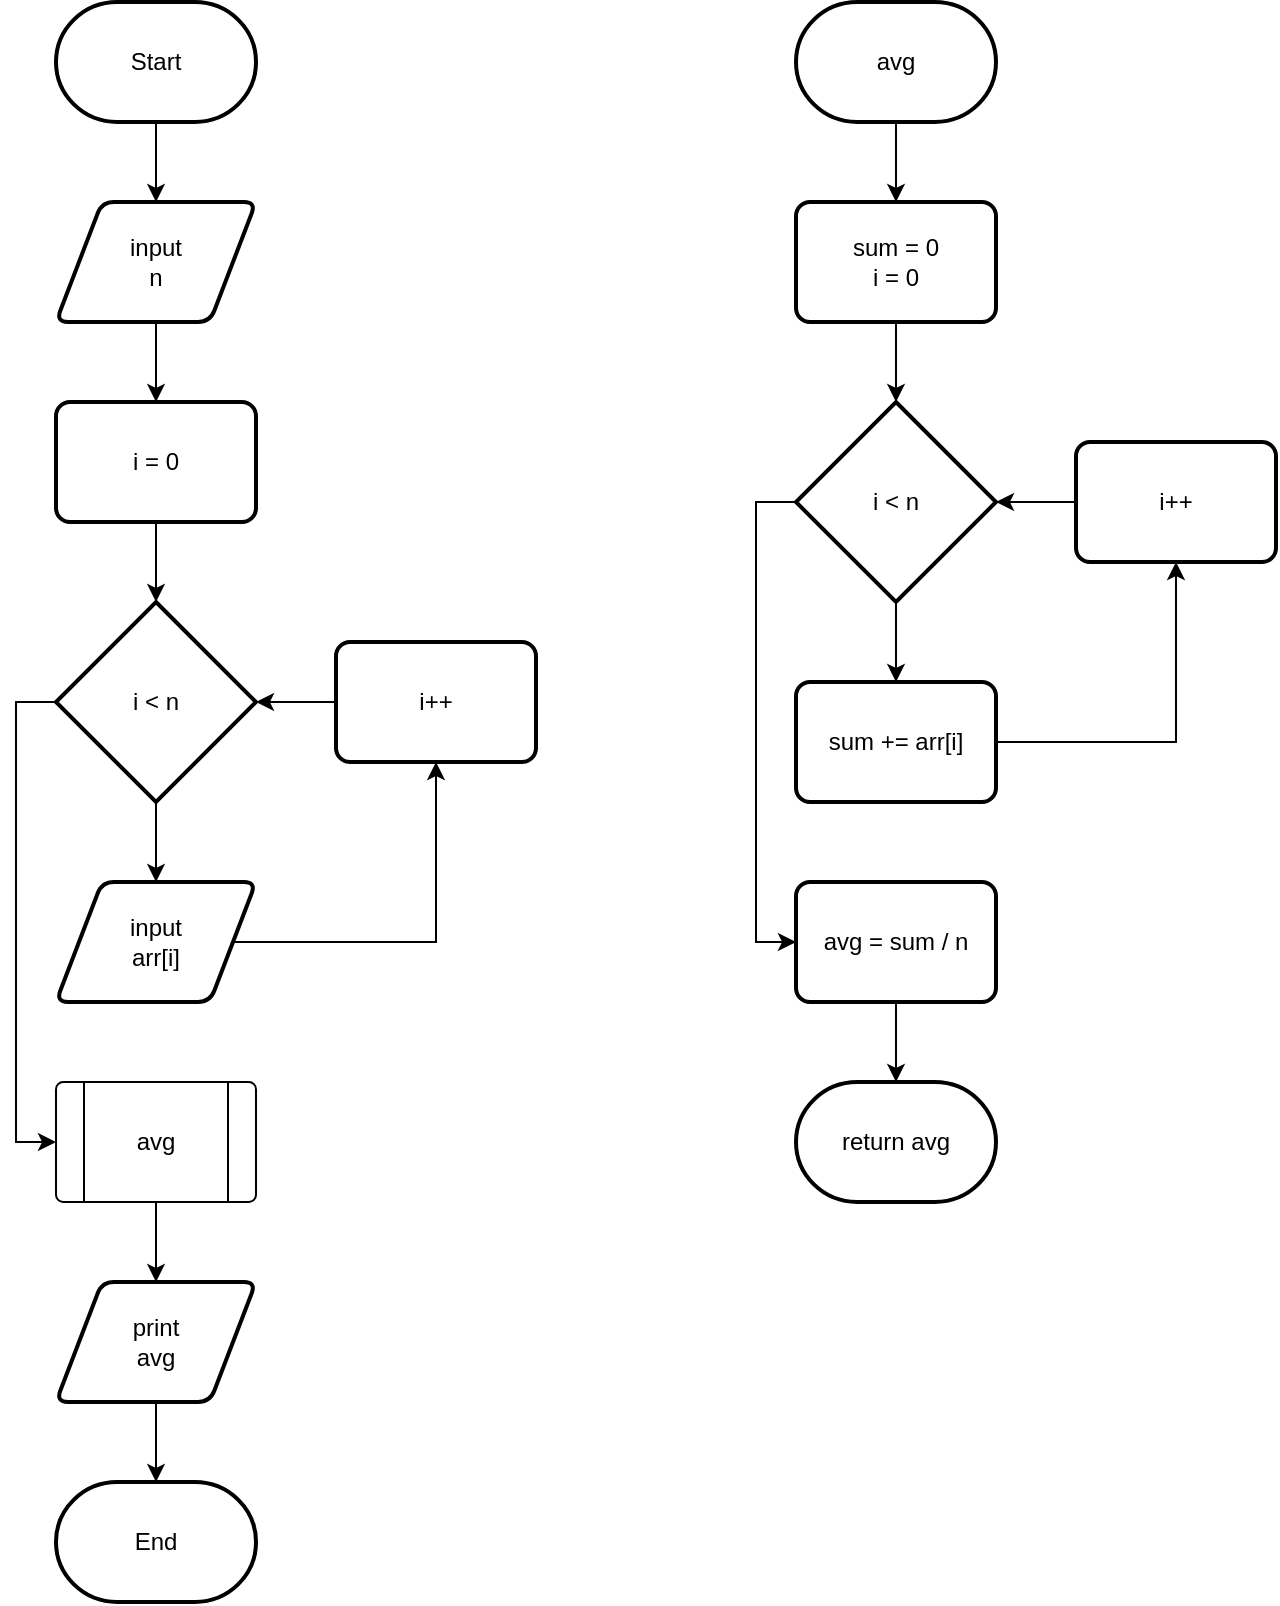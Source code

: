 <mxfile version="21.2.3" type="device">
  <diagram name="Page-1" id="qpa4ythTmkGnN0hlQlPB">
    <mxGraphModel dx="593" dy="644" grid="1" gridSize="10" guides="1" tooltips="1" connect="1" arrows="1" fold="1" page="1" pageScale="1" pageWidth="1200" pageHeight="1600" math="0" shadow="0">
      <root>
        <mxCell id="0" />
        <mxCell id="1" parent="0" />
        <mxCell id="SJl9S5k6pzfphBeWM_fD-13" value="" style="edgeStyle=orthogonalEdgeStyle;rounded=0;orthogonalLoop=1;jettySize=auto;html=1;" edge="1" parent="1" source="SJl9S5k6pzfphBeWM_fD-1" target="SJl9S5k6pzfphBeWM_fD-2">
          <mxGeometry relative="1" as="geometry" />
        </mxCell>
        <mxCell id="SJl9S5k6pzfphBeWM_fD-1" value="Start" style="strokeWidth=2;html=1;shape=mxgraph.flowchart.terminator;whiteSpace=wrap;" vertex="1" parent="1">
          <mxGeometry x="110" y="40" width="100" height="60" as="geometry" />
        </mxCell>
        <mxCell id="SJl9S5k6pzfphBeWM_fD-14" value="" style="edgeStyle=orthogonalEdgeStyle;rounded=0;orthogonalLoop=1;jettySize=auto;html=1;" edge="1" parent="1" source="SJl9S5k6pzfphBeWM_fD-2" target="SJl9S5k6pzfphBeWM_fD-5">
          <mxGeometry relative="1" as="geometry" />
        </mxCell>
        <mxCell id="SJl9S5k6pzfphBeWM_fD-2" value="&lt;div&gt;input&lt;/div&gt;&lt;div&gt;n&lt;br&gt;&lt;/div&gt;" style="shape=parallelogram;html=1;strokeWidth=2;perimeter=parallelogramPerimeter;whiteSpace=wrap;rounded=1;arcSize=12;size=0.23;" vertex="1" parent="1">
          <mxGeometry x="110" y="140" width="100" height="60" as="geometry" />
        </mxCell>
        <mxCell id="SJl9S5k6pzfphBeWM_fD-7" style="edgeStyle=orthogonalEdgeStyle;rounded=0;orthogonalLoop=1;jettySize=auto;html=1;exitX=1;exitY=0.5;exitDx=0;exitDy=0;entryX=0.5;entryY=1;entryDx=0;entryDy=0;" edge="1" parent="1" source="SJl9S5k6pzfphBeWM_fD-3" target="SJl9S5k6pzfphBeWM_fD-6">
          <mxGeometry relative="1" as="geometry" />
        </mxCell>
        <mxCell id="SJl9S5k6pzfphBeWM_fD-3" value="&lt;div&gt;input&lt;/div&gt;&lt;div&gt;arr[i]&lt;br&gt;&lt;/div&gt;" style="shape=parallelogram;html=1;strokeWidth=2;perimeter=parallelogramPerimeter;whiteSpace=wrap;rounded=1;arcSize=12;size=0.23;" vertex="1" parent="1">
          <mxGeometry x="110" y="480" width="100" height="60" as="geometry" />
        </mxCell>
        <mxCell id="SJl9S5k6pzfphBeWM_fD-9" value="" style="edgeStyle=orthogonalEdgeStyle;rounded=0;orthogonalLoop=1;jettySize=auto;html=1;" edge="1" parent="1" source="SJl9S5k6pzfphBeWM_fD-4" target="SJl9S5k6pzfphBeWM_fD-3">
          <mxGeometry relative="1" as="geometry" />
        </mxCell>
        <mxCell id="SJl9S5k6pzfphBeWM_fD-12" style="edgeStyle=orthogonalEdgeStyle;rounded=0;orthogonalLoop=1;jettySize=auto;html=1;exitX=0;exitY=0.5;exitDx=0;exitDy=0;exitPerimeter=0;entryX=0;entryY=0.5;entryDx=0;entryDy=0;" edge="1" parent="1" source="SJl9S5k6pzfphBeWM_fD-4" target="SJl9S5k6pzfphBeWM_fD-10">
          <mxGeometry relative="1" as="geometry" />
        </mxCell>
        <mxCell id="SJl9S5k6pzfphBeWM_fD-4" value="i &amp;lt; n" style="strokeWidth=2;html=1;shape=mxgraph.flowchart.decision;whiteSpace=wrap;" vertex="1" parent="1">
          <mxGeometry x="110" y="340" width="100" height="100" as="geometry" />
        </mxCell>
        <mxCell id="SJl9S5k6pzfphBeWM_fD-15" value="" style="edgeStyle=orthogonalEdgeStyle;rounded=0;orthogonalLoop=1;jettySize=auto;html=1;" edge="1" parent="1" source="SJl9S5k6pzfphBeWM_fD-5" target="SJl9S5k6pzfphBeWM_fD-4">
          <mxGeometry relative="1" as="geometry" />
        </mxCell>
        <mxCell id="SJl9S5k6pzfphBeWM_fD-5" value="i = 0" style="rounded=1;whiteSpace=wrap;html=1;absoluteArcSize=1;arcSize=14;strokeWidth=2;" vertex="1" parent="1">
          <mxGeometry x="110" y="240" width="100" height="60" as="geometry" />
        </mxCell>
        <mxCell id="SJl9S5k6pzfphBeWM_fD-8" value="" style="edgeStyle=orthogonalEdgeStyle;rounded=0;orthogonalLoop=1;jettySize=auto;html=1;" edge="1" parent="1" source="SJl9S5k6pzfphBeWM_fD-6" target="SJl9S5k6pzfphBeWM_fD-4">
          <mxGeometry relative="1" as="geometry" />
        </mxCell>
        <mxCell id="SJl9S5k6pzfphBeWM_fD-6" value="i++" style="rounded=1;whiteSpace=wrap;html=1;absoluteArcSize=1;arcSize=14;strokeWidth=2;" vertex="1" parent="1">
          <mxGeometry x="250" y="360" width="100" height="60" as="geometry" />
        </mxCell>
        <mxCell id="SJl9S5k6pzfphBeWM_fD-31" value="" style="edgeStyle=orthogonalEdgeStyle;rounded=0;orthogonalLoop=1;jettySize=auto;html=1;" edge="1" parent="1" source="SJl9S5k6pzfphBeWM_fD-10" target="SJl9S5k6pzfphBeWM_fD-30">
          <mxGeometry relative="1" as="geometry" />
        </mxCell>
        <mxCell id="SJl9S5k6pzfphBeWM_fD-10" value="avg" style="verticalLabelPosition=middle;verticalAlign=middle;html=1;shape=process;whiteSpace=wrap;rounded=1;size=0.14;arcSize=6;labelPosition=center;align=center;" vertex="1" parent="1">
          <mxGeometry x="110" y="580" width="100" height="60" as="geometry" />
        </mxCell>
        <mxCell id="SJl9S5k6pzfphBeWM_fD-26" value="" style="edgeStyle=orthogonalEdgeStyle;rounded=0;orthogonalLoop=1;jettySize=auto;html=1;" edge="1" parent="1" source="SJl9S5k6pzfphBeWM_fD-16" target="SJl9S5k6pzfphBeWM_fD-17">
          <mxGeometry relative="1" as="geometry" />
        </mxCell>
        <mxCell id="SJl9S5k6pzfphBeWM_fD-16" value="avg" style="strokeWidth=2;html=1;shape=mxgraph.flowchart.terminator;whiteSpace=wrap;" vertex="1" parent="1">
          <mxGeometry x="480" y="40" width="100" height="60" as="geometry" />
        </mxCell>
        <mxCell id="SJl9S5k6pzfphBeWM_fD-20" value="" style="edgeStyle=orthogonalEdgeStyle;rounded=0;orthogonalLoop=1;jettySize=auto;html=1;" edge="1" parent="1" source="SJl9S5k6pzfphBeWM_fD-17" target="SJl9S5k6pzfphBeWM_fD-18">
          <mxGeometry relative="1" as="geometry" />
        </mxCell>
        <mxCell id="SJl9S5k6pzfphBeWM_fD-17" value="&lt;div&gt;sum = 0&lt;/div&gt;&lt;div&gt;i = 0&lt;br&gt;&lt;/div&gt;" style="rounded=1;whiteSpace=wrap;html=1;absoluteArcSize=1;arcSize=14;strokeWidth=2;" vertex="1" parent="1">
          <mxGeometry x="480" y="140" width="100" height="60" as="geometry" />
        </mxCell>
        <mxCell id="SJl9S5k6pzfphBeWM_fD-41" value="" style="edgeStyle=orthogonalEdgeStyle;rounded=0;orthogonalLoop=1;jettySize=auto;html=1;" edge="1" parent="1" source="SJl9S5k6pzfphBeWM_fD-18" target="SJl9S5k6pzfphBeWM_fD-36">
          <mxGeometry relative="1" as="geometry" />
        </mxCell>
        <mxCell id="SJl9S5k6pzfphBeWM_fD-43" style="edgeStyle=orthogonalEdgeStyle;rounded=0;orthogonalLoop=1;jettySize=auto;html=1;exitX=0;exitY=0.5;exitDx=0;exitDy=0;exitPerimeter=0;entryX=0;entryY=0.5;entryDx=0;entryDy=0;" edge="1" parent="1" source="SJl9S5k6pzfphBeWM_fD-18" target="SJl9S5k6pzfphBeWM_fD-42">
          <mxGeometry relative="1" as="geometry" />
        </mxCell>
        <mxCell id="SJl9S5k6pzfphBeWM_fD-18" value="i &amp;lt; n" style="strokeWidth=2;html=1;shape=mxgraph.flowchart.decision;whiteSpace=wrap;" vertex="1" parent="1">
          <mxGeometry x="480" y="240" width="100" height="100" as="geometry" />
        </mxCell>
        <mxCell id="SJl9S5k6pzfphBeWM_fD-25" value="" style="edgeStyle=orthogonalEdgeStyle;rounded=0;orthogonalLoop=1;jettySize=auto;html=1;" edge="1" parent="1" source="SJl9S5k6pzfphBeWM_fD-22" target="SJl9S5k6pzfphBeWM_fD-18">
          <mxGeometry relative="1" as="geometry" />
        </mxCell>
        <mxCell id="SJl9S5k6pzfphBeWM_fD-22" value="i++" style="rounded=1;whiteSpace=wrap;html=1;absoluteArcSize=1;arcSize=14;strokeWidth=2;" vertex="1" parent="1">
          <mxGeometry x="620" y="260" width="100" height="60" as="geometry" />
        </mxCell>
        <mxCell id="SJl9S5k6pzfphBeWM_fD-27" value="return avg" style="strokeWidth=2;html=1;shape=mxgraph.flowchart.terminator;whiteSpace=wrap;" vertex="1" parent="1">
          <mxGeometry x="480" y="580" width="100" height="60" as="geometry" />
        </mxCell>
        <mxCell id="SJl9S5k6pzfphBeWM_fD-29" value="End" style="strokeWidth=2;html=1;shape=mxgraph.flowchart.terminator;whiteSpace=wrap;" vertex="1" parent="1">
          <mxGeometry x="110" y="780" width="100" height="60" as="geometry" />
        </mxCell>
        <mxCell id="SJl9S5k6pzfphBeWM_fD-35" value="" style="edgeStyle=orthogonalEdgeStyle;rounded=0;orthogonalLoop=1;jettySize=auto;html=1;" edge="1" parent="1" source="SJl9S5k6pzfphBeWM_fD-30" target="SJl9S5k6pzfphBeWM_fD-29">
          <mxGeometry relative="1" as="geometry" />
        </mxCell>
        <mxCell id="SJl9S5k6pzfphBeWM_fD-30" value="&lt;div&gt;print&lt;/div&gt;&lt;div&gt;avg&lt;br&gt;&lt;/div&gt;" style="shape=parallelogram;html=1;strokeWidth=2;perimeter=parallelogramPerimeter;whiteSpace=wrap;rounded=1;arcSize=12;size=0.23;" vertex="1" parent="1">
          <mxGeometry x="110" y="680" width="100" height="60" as="geometry" />
        </mxCell>
        <mxCell id="SJl9S5k6pzfphBeWM_fD-38" style="edgeStyle=orthogonalEdgeStyle;rounded=0;orthogonalLoop=1;jettySize=auto;html=1;exitX=1;exitY=0.5;exitDx=0;exitDy=0;entryX=0.5;entryY=1;entryDx=0;entryDy=0;" edge="1" parent="1" source="SJl9S5k6pzfphBeWM_fD-36" target="SJl9S5k6pzfphBeWM_fD-22">
          <mxGeometry relative="1" as="geometry" />
        </mxCell>
        <mxCell id="SJl9S5k6pzfphBeWM_fD-36" value="sum += arr[i]" style="rounded=1;whiteSpace=wrap;html=1;absoluteArcSize=1;arcSize=14;strokeWidth=2;" vertex="1" parent="1">
          <mxGeometry x="480" y="380" width="100" height="60" as="geometry" />
        </mxCell>
        <mxCell id="SJl9S5k6pzfphBeWM_fD-44" value="" style="edgeStyle=orthogonalEdgeStyle;rounded=0;orthogonalLoop=1;jettySize=auto;html=1;" edge="1" parent="1" source="SJl9S5k6pzfphBeWM_fD-42" target="SJl9S5k6pzfphBeWM_fD-27">
          <mxGeometry relative="1" as="geometry" />
        </mxCell>
        <mxCell id="SJl9S5k6pzfphBeWM_fD-42" value="avg = sum / n" style="rounded=1;whiteSpace=wrap;html=1;absoluteArcSize=1;arcSize=14;strokeWidth=2;" vertex="1" parent="1">
          <mxGeometry x="480" y="480" width="100" height="60" as="geometry" />
        </mxCell>
      </root>
    </mxGraphModel>
  </diagram>
</mxfile>
